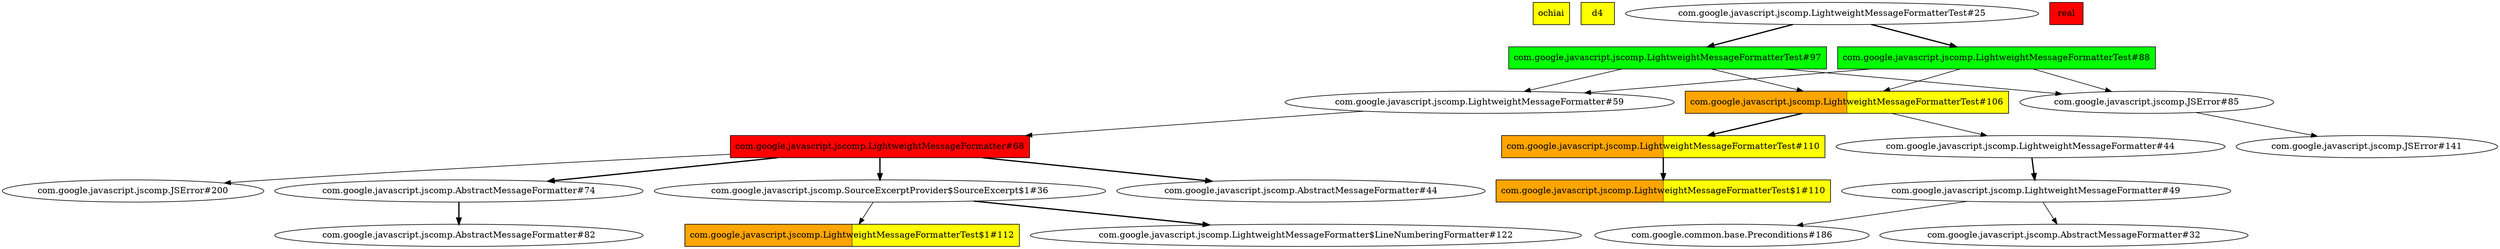 digraph enhanced {
	"ochiai" [style=striped shape=box fillcolor="yellow"];
	"d4" [style=striped shape=box fillcolor="yellow"];
	"com.google.javascript.jscomp.LightweightMessageFormatterTest$1#112" [style=striped shape=box fillcolor="orange:yellow"];
	"com.google.javascript.jscomp.LightweightMessageFormatter#68" [style=striped shape=box fillcolor="red"];
	"com.google.javascript.jscomp.LightweightMessageFormatterTest#110" [style=striped shape=box fillcolor="orange:yellow"];
	"com.google.javascript.jscomp.LightweightMessageFormatterTest$1#110" [style=striped shape=box fillcolor="orange:yellow"];
	"com.google.javascript.jscomp.LightweightMessageFormatterTest#97" [style=striped shape=box fillcolor="green"];
	"com.google.javascript.jscomp.LightweightMessageFormatterTest#106" [style=striped shape=box fillcolor="orange:yellow"];
	"real" [style=striped shape=box fillcolor="red"];
	"com.google.javascript.jscomp.LightweightMessageFormatterTest#88" [style=striped shape=box fillcolor="green"];
	"com.google.javascript.jscomp.LightweightMessageFormatter#59" -> "com.google.javascript.jscomp.LightweightMessageFormatter#68";
	"com.google.javascript.jscomp.LightweightMessageFormatter#68" -> "com.google.javascript.jscomp.AbstractMessageFormatter#44" [style=bold];
	"com.google.javascript.jscomp.LightweightMessageFormatterTest#97" -> "com.google.javascript.jscomp.LightweightMessageFormatter#59";
	"com.google.javascript.jscomp.LightweightMessageFormatterTest#88" -> "com.google.javascript.jscomp.LightweightMessageFormatter#59";
	"com.google.javascript.jscomp.LightweightMessageFormatter#49" -> "com.google.javascript.jscomp.AbstractMessageFormatter#32";
	"com.google.javascript.jscomp.LightweightMessageFormatter#44" -> "com.google.javascript.jscomp.LightweightMessageFormatter#49" [style=bold];
	"com.google.javascript.jscomp.LightweightMessageFormatterTest#97" -> "com.google.javascript.jscomp.JSError#85";
	"com.google.javascript.jscomp.LightweightMessageFormatterTest#88" -> "com.google.javascript.jscomp.JSError#85";
	"com.google.javascript.jscomp.LightweightMessageFormatter#68" -> "com.google.javascript.jscomp.JSError#200";
	"com.google.javascript.jscomp.SourceExcerptProvider$SourceExcerpt$1#36" -> "com.google.javascript.jscomp.LightweightMessageFormatter$LineNumberingFormatter#122" [style=bold];
	"com.google.javascript.jscomp.SourceExcerptProvider$SourceExcerpt$1#36" -> "com.google.javascript.jscomp.LightweightMessageFormatterTest$1#112";
	"com.google.javascript.jscomp.LightweightMessageFormatterTest#106" -> "com.google.javascript.jscomp.LightweightMessageFormatterTest#110" [style=bold];
	"com.google.javascript.jscomp.LightweightMessageFormatterTest#110" -> "com.google.javascript.jscomp.LightweightMessageFormatterTest$1#110" [style=bold];
	"com.google.javascript.jscomp.JSError#85" -> "com.google.javascript.jscomp.JSError#141";
	"com.google.javascript.jscomp.LightweightMessageFormatter#49" -> "com.google.common.base.Preconditions#186";
	"com.google.javascript.jscomp.LightweightMessageFormatter#68" -> "com.google.javascript.jscomp.SourceExcerptProvider$SourceExcerpt$1#36" [style=bold];
	"com.google.javascript.jscomp.AbstractMessageFormatter#74" -> "com.google.javascript.jscomp.AbstractMessageFormatter#82" [style=bold];
	"com.google.javascript.jscomp.LightweightMessageFormatterTest#25" -> "com.google.javascript.jscomp.LightweightMessageFormatterTest#97" [style=bold];
	"com.google.javascript.jscomp.LightweightMessageFormatterTest#97" -> "com.google.javascript.jscomp.LightweightMessageFormatterTest#106";
	"com.google.javascript.jscomp.LightweightMessageFormatterTest#88" -> "com.google.javascript.jscomp.LightweightMessageFormatterTest#106";
	"com.google.javascript.jscomp.LightweightMessageFormatter#68" -> "com.google.javascript.jscomp.AbstractMessageFormatter#74" [style=bold];
	"com.google.javascript.jscomp.LightweightMessageFormatterTest#25" -> "com.google.javascript.jscomp.LightweightMessageFormatterTest#88" [style=bold];
	"com.google.javascript.jscomp.LightweightMessageFormatterTest#106" -> "com.google.javascript.jscomp.LightweightMessageFormatter#44";
}
